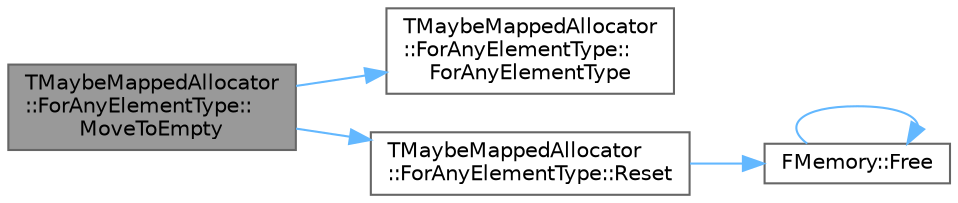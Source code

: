 digraph "TMaybeMappedAllocator::ForAnyElementType::MoveToEmpty"
{
 // INTERACTIVE_SVG=YES
 // LATEX_PDF_SIZE
  bgcolor="transparent";
  edge [fontname=Helvetica,fontsize=10,labelfontname=Helvetica,labelfontsize=10];
  node [fontname=Helvetica,fontsize=10,shape=box,height=0.2,width=0.4];
  rankdir="LR";
  Node1 [id="Node000001",label="TMaybeMappedAllocator\l::ForAnyElementType::\lMoveToEmpty",height=0.2,width=0.4,color="gray40", fillcolor="grey60", style="filled", fontcolor="black",tooltip="Moves the state of another allocator into this one."];
  Node1 -> Node2 [id="edge1_Node000001_Node000002",color="steelblue1",style="solid",tooltip=" "];
  Node2 [id="Node000002",label="TMaybeMappedAllocator\l::ForAnyElementType::\lForAnyElementType",height=0.2,width=0.4,color="grey40", fillcolor="white", style="filled",URL="$d9/d4f/classTMaybeMappedAllocator_1_1ForAnyElementType.html#a95d812e5efc5b4ef566dee927f1d0103",tooltip="Default constructor."];
  Node1 -> Node3 [id="edge2_Node000001_Node000003",color="steelblue1",style="solid",tooltip=" "];
  Node3 [id="Node000003",label="TMaybeMappedAllocator\l::ForAnyElementType::Reset",height=0.2,width=0.4,color="grey40", fillcolor="white", style="filled",URL="$d9/d4f/classTMaybeMappedAllocator_1_1ForAnyElementType.html#a368df827d9d5e9c0aa996ae7a081c224",tooltip=" "];
  Node3 -> Node4 [id="edge3_Node000003_Node000004",color="steelblue1",style="solid",tooltip=" "];
  Node4 [id="Node000004",label="FMemory::Free",height=0.2,width=0.4,color="grey40", fillcolor="white", style="filled",URL="$de/d4a/structFMemory.html#a2038d15a19280efc5f451d6239ad2cb5",tooltip=" "];
  Node4 -> Node4 [id="edge4_Node000004_Node000004",color="steelblue1",style="solid",tooltip=" "];
}
